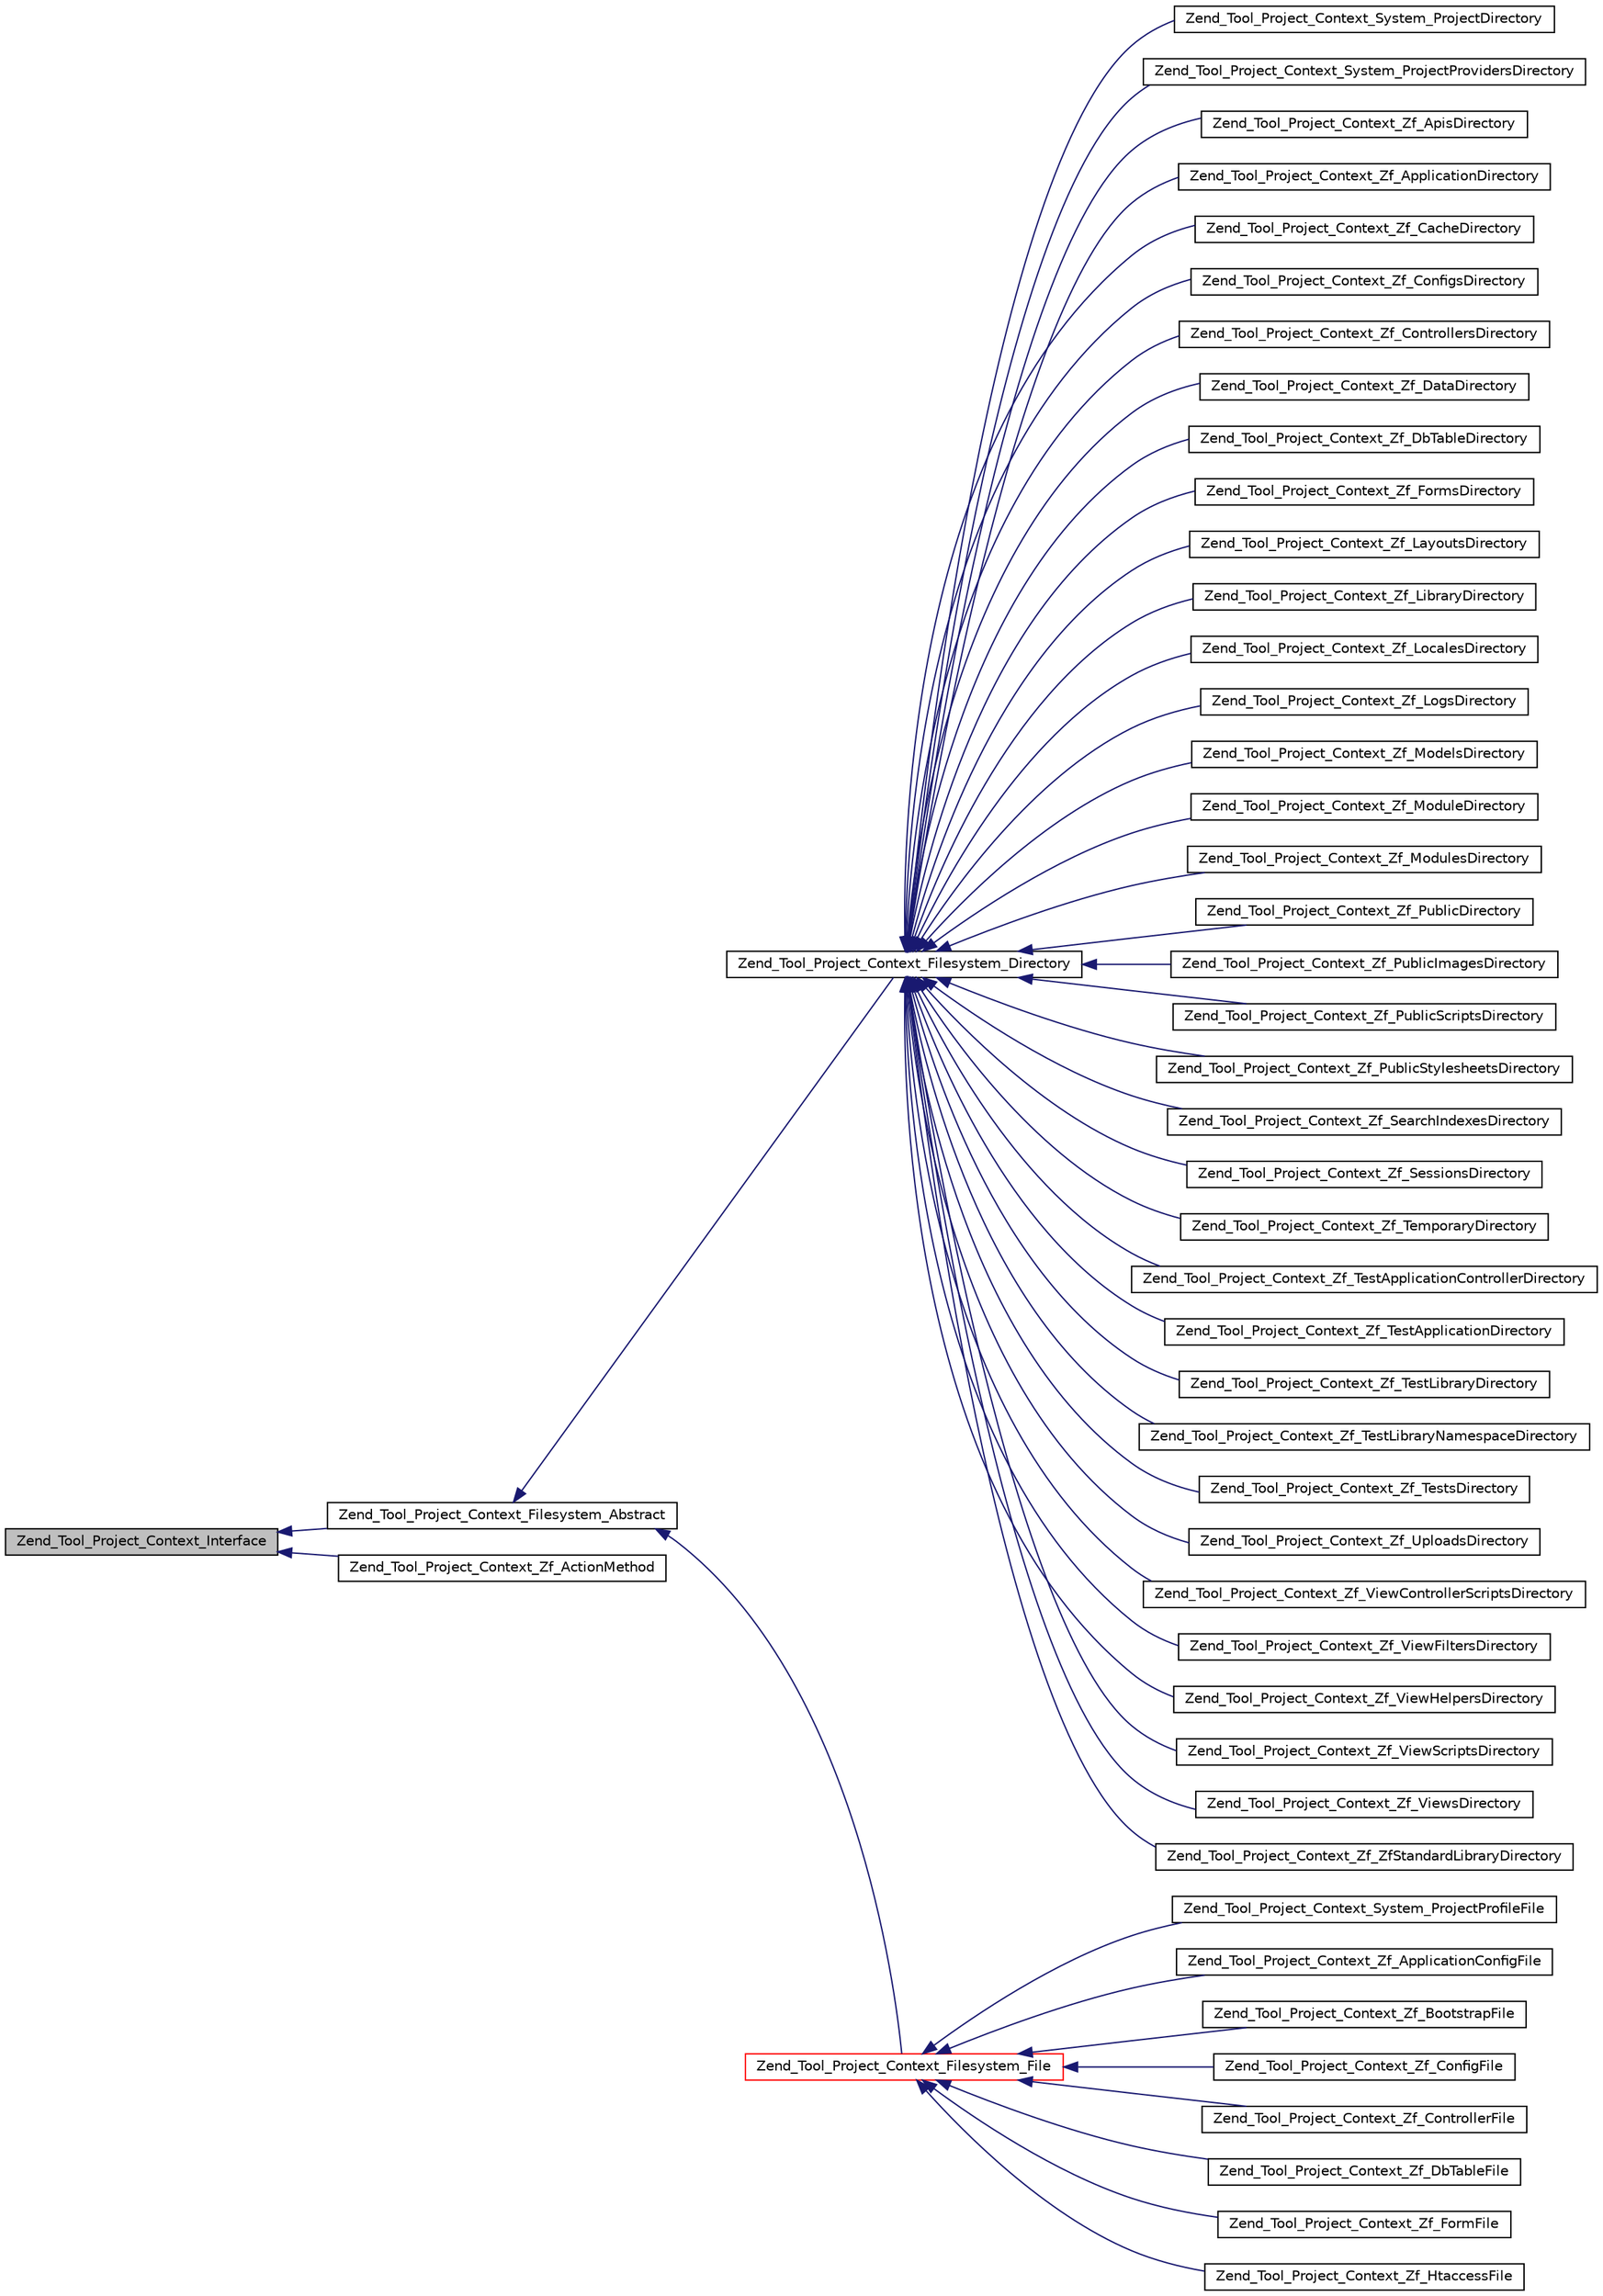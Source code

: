 digraph G
{
  edge [fontname="Helvetica",fontsize="10",labelfontname="Helvetica",labelfontsize="10"];
  node [fontname="Helvetica",fontsize="10",shape=record];
  rankdir="LR";
  Node1 [label="Zend_Tool_Project_Context_Interface",height=0.2,width=0.4,color="black", fillcolor="grey75", style="filled" fontcolor="black"];
  Node1 -> Node2 [dir="back",color="midnightblue",fontsize="10",style="solid",fontname="Helvetica"];
  Node2 [label="Zend_Tool_Project_Context_Filesystem_Abstract",height=0.2,width=0.4,color="black", fillcolor="white", style="filled",URL="$class_zend___tool___project___context___filesystem___abstract.html"];
  Node2 -> Node3 [dir="back",color="midnightblue",fontsize="10",style="solid",fontname="Helvetica"];
  Node3 [label="Zend_Tool_Project_Context_Filesystem_Directory",height=0.2,width=0.4,color="black", fillcolor="white", style="filled",URL="$class_zend___tool___project___context___filesystem___directory.html"];
  Node3 -> Node4 [dir="back",color="midnightblue",fontsize="10",style="solid",fontname="Helvetica"];
  Node4 [label="Zend_Tool_Project_Context_System_ProjectDirectory",height=0.2,width=0.4,color="black", fillcolor="white", style="filled",URL="$class_zend___tool___project___context___system___project_directory.html"];
  Node3 -> Node5 [dir="back",color="midnightblue",fontsize="10",style="solid",fontname="Helvetica"];
  Node5 [label="Zend_Tool_Project_Context_System_ProjectProvidersDirectory",height=0.2,width=0.4,color="black", fillcolor="white", style="filled",URL="$class_zend___tool___project___context___system___project_providers_directory.html"];
  Node3 -> Node6 [dir="back",color="midnightblue",fontsize="10",style="solid",fontname="Helvetica"];
  Node6 [label="Zend_Tool_Project_Context_Zf_ApisDirectory",height=0.2,width=0.4,color="black", fillcolor="white", style="filled",URL="$class_zend___tool___project___context___zf___apis_directory.html"];
  Node3 -> Node7 [dir="back",color="midnightblue",fontsize="10",style="solid",fontname="Helvetica"];
  Node7 [label="Zend_Tool_Project_Context_Zf_ApplicationDirectory",height=0.2,width=0.4,color="black", fillcolor="white", style="filled",URL="$class_zend___tool___project___context___zf___application_directory.html"];
  Node3 -> Node8 [dir="back",color="midnightblue",fontsize="10",style="solid",fontname="Helvetica"];
  Node8 [label="Zend_Tool_Project_Context_Zf_CacheDirectory",height=0.2,width=0.4,color="black", fillcolor="white", style="filled",URL="$class_zend___tool___project___context___zf___cache_directory.html"];
  Node3 -> Node9 [dir="back",color="midnightblue",fontsize="10",style="solid",fontname="Helvetica"];
  Node9 [label="Zend_Tool_Project_Context_Zf_ConfigsDirectory",height=0.2,width=0.4,color="black", fillcolor="white", style="filled",URL="$class_zend___tool___project___context___zf___configs_directory.html"];
  Node3 -> Node10 [dir="back",color="midnightblue",fontsize="10",style="solid",fontname="Helvetica"];
  Node10 [label="Zend_Tool_Project_Context_Zf_ControllersDirectory",height=0.2,width=0.4,color="black", fillcolor="white", style="filled",URL="$class_zend___tool___project___context___zf___controllers_directory.html"];
  Node3 -> Node11 [dir="back",color="midnightblue",fontsize="10",style="solid",fontname="Helvetica"];
  Node11 [label="Zend_Tool_Project_Context_Zf_DataDirectory",height=0.2,width=0.4,color="black", fillcolor="white", style="filled",URL="$class_zend___tool___project___context___zf___data_directory.html"];
  Node3 -> Node12 [dir="back",color="midnightblue",fontsize="10",style="solid",fontname="Helvetica"];
  Node12 [label="Zend_Tool_Project_Context_Zf_DbTableDirectory",height=0.2,width=0.4,color="black", fillcolor="white", style="filled",URL="$class_zend___tool___project___context___zf___db_table_directory.html"];
  Node3 -> Node13 [dir="back",color="midnightblue",fontsize="10",style="solid",fontname="Helvetica"];
  Node13 [label="Zend_Tool_Project_Context_Zf_FormsDirectory",height=0.2,width=0.4,color="black", fillcolor="white", style="filled",URL="$class_zend___tool___project___context___zf___forms_directory.html"];
  Node3 -> Node14 [dir="back",color="midnightblue",fontsize="10",style="solid",fontname="Helvetica"];
  Node14 [label="Zend_Tool_Project_Context_Zf_LayoutsDirectory",height=0.2,width=0.4,color="black", fillcolor="white", style="filled",URL="$class_zend___tool___project___context___zf___layouts_directory.html"];
  Node3 -> Node15 [dir="back",color="midnightblue",fontsize="10",style="solid",fontname="Helvetica"];
  Node15 [label="Zend_Tool_Project_Context_Zf_LibraryDirectory",height=0.2,width=0.4,color="black", fillcolor="white", style="filled",URL="$class_zend___tool___project___context___zf___library_directory.html"];
  Node3 -> Node16 [dir="back",color="midnightblue",fontsize="10",style="solid",fontname="Helvetica"];
  Node16 [label="Zend_Tool_Project_Context_Zf_LocalesDirectory",height=0.2,width=0.4,color="black", fillcolor="white", style="filled",URL="$class_zend___tool___project___context___zf___locales_directory.html"];
  Node3 -> Node17 [dir="back",color="midnightblue",fontsize="10",style="solid",fontname="Helvetica"];
  Node17 [label="Zend_Tool_Project_Context_Zf_LogsDirectory",height=0.2,width=0.4,color="black", fillcolor="white", style="filled",URL="$class_zend___tool___project___context___zf___logs_directory.html"];
  Node3 -> Node18 [dir="back",color="midnightblue",fontsize="10",style="solid",fontname="Helvetica"];
  Node18 [label="Zend_Tool_Project_Context_Zf_ModelsDirectory",height=0.2,width=0.4,color="black", fillcolor="white", style="filled",URL="$class_zend___tool___project___context___zf___models_directory.html"];
  Node3 -> Node19 [dir="back",color="midnightblue",fontsize="10",style="solid",fontname="Helvetica"];
  Node19 [label="Zend_Tool_Project_Context_Zf_ModuleDirectory",height=0.2,width=0.4,color="black", fillcolor="white", style="filled",URL="$class_zend___tool___project___context___zf___module_directory.html"];
  Node3 -> Node20 [dir="back",color="midnightblue",fontsize="10",style="solid",fontname="Helvetica"];
  Node20 [label="Zend_Tool_Project_Context_Zf_ModulesDirectory",height=0.2,width=0.4,color="black", fillcolor="white", style="filled",URL="$class_zend___tool___project___context___zf___modules_directory.html"];
  Node3 -> Node21 [dir="back",color="midnightblue",fontsize="10",style="solid",fontname="Helvetica"];
  Node21 [label="Zend_Tool_Project_Context_Zf_PublicDirectory",height=0.2,width=0.4,color="black", fillcolor="white", style="filled",URL="$class_zend___tool___project___context___zf___public_directory.html"];
  Node3 -> Node22 [dir="back",color="midnightblue",fontsize="10",style="solid",fontname="Helvetica"];
  Node22 [label="Zend_Tool_Project_Context_Zf_PublicImagesDirectory",height=0.2,width=0.4,color="black", fillcolor="white", style="filled",URL="$class_zend___tool___project___context___zf___public_images_directory.html"];
  Node3 -> Node23 [dir="back",color="midnightblue",fontsize="10",style="solid",fontname="Helvetica"];
  Node23 [label="Zend_Tool_Project_Context_Zf_PublicScriptsDirectory",height=0.2,width=0.4,color="black", fillcolor="white", style="filled",URL="$class_zend___tool___project___context___zf___public_scripts_directory.html"];
  Node3 -> Node24 [dir="back",color="midnightblue",fontsize="10",style="solid",fontname="Helvetica"];
  Node24 [label="Zend_Tool_Project_Context_Zf_PublicStylesheetsDirectory",height=0.2,width=0.4,color="black", fillcolor="white", style="filled",URL="$class_zend___tool___project___context___zf___public_stylesheets_directory.html"];
  Node3 -> Node25 [dir="back",color="midnightblue",fontsize="10",style="solid",fontname="Helvetica"];
  Node25 [label="Zend_Tool_Project_Context_Zf_SearchIndexesDirectory",height=0.2,width=0.4,color="black", fillcolor="white", style="filled",URL="$class_zend___tool___project___context___zf___search_indexes_directory.html"];
  Node3 -> Node26 [dir="back",color="midnightblue",fontsize="10",style="solid",fontname="Helvetica"];
  Node26 [label="Zend_Tool_Project_Context_Zf_SessionsDirectory",height=0.2,width=0.4,color="black", fillcolor="white", style="filled",URL="$class_zend___tool___project___context___zf___sessions_directory.html"];
  Node3 -> Node27 [dir="back",color="midnightblue",fontsize="10",style="solid",fontname="Helvetica"];
  Node27 [label="Zend_Tool_Project_Context_Zf_TemporaryDirectory",height=0.2,width=0.4,color="black", fillcolor="white", style="filled",URL="$class_zend___tool___project___context___zf___temporary_directory.html"];
  Node3 -> Node28 [dir="back",color="midnightblue",fontsize="10",style="solid",fontname="Helvetica"];
  Node28 [label="Zend_Tool_Project_Context_Zf_TestApplicationControllerDirectory",height=0.2,width=0.4,color="black", fillcolor="white", style="filled",URL="$class_zend___tool___project___context___zf___test_application_controller_directory.html"];
  Node3 -> Node29 [dir="back",color="midnightblue",fontsize="10",style="solid",fontname="Helvetica"];
  Node29 [label="Zend_Tool_Project_Context_Zf_TestApplicationDirectory",height=0.2,width=0.4,color="black", fillcolor="white", style="filled",URL="$class_zend___tool___project___context___zf___test_application_directory.html"];
  Node3 -> Node30 [dir="back",color="midnightblue",fontsize="10",style="solid",fontname="Helvetica"];
  Node30 [label="Zend_Tool_Project_Context_Zf_TestLibraryDirectory",height=0.2,width=0.4,color="black", fillcolor="white", style="filled",URL="$class_zend___tool___project___context___zf___test_library_directory.html"];
  Node3 -> Node31 [dir="back",color="midnightblue",fontsize="10",style="solid",fontname="Helvetica"];
  Node31 [label="Zend_Tool_Project_Context_Zf_TestLibraryNamespaceDirectory",height=0.2,width=0.4,color="black", fillcolor="white", style="filled",URL="$class_zend___tool___project___context___zf___test_library_namespace_directory.html"];
  Node3 -> Node32 [dir="back",color="midnightblue",fontsize="10",style="solid",fontname="Helvetica"];
  Node32 [label="Zend_Tool_Project_Context_Zf_TestsDirectory",height=0.2,width=0.4,color="black", fillcolor="white", style="filled",URL="$class_zend___tool___project___context___zf___tests_directory.html"];
  Node3 -> Node33 [dir="back",color="midnightblue",fontsize="10",style="solid",fontname="Helvetica"];
  Node33 [label="Zend_Tool_Project_Context_Zf_UploadsDirectory",height=0.2,width=0.4,color="black", fillcolor="white", style="filled",URL="$class_zend___tool___project___context___zf___uploads_directory.html"];
  Node3 -> Node34 [dir="back",color="midnightblue",fontsize="10",style="solid",fontname="Helvetica"];
  Node34 [label="Zend_Tool_Project_Context_Zf_ViewControllerScriptsDirectory",height=0.2,width=0.4,color="black", fillcolor="white", style="filled",URL="$class_zend___tool___project___context___zf___view_controller_scripts_directory.html"];
  Node3 -> Node35 [dir="back",color="midnightblue",fontsize="10",style="solid",fontname="Helvetica"];
  Node35 [label="Zend_Tool_Project_Context_Zf_ViewFiltersDirectory",height=0.2,width=0.4,color="black", fillcolor="white", style="filled",URL="$class_zend___tool___project___context___zf___view_filters_directory.html"];
  Node3 -> Node36 [dir="back",color="midnightblue",fontsize="10",style="solid",fontname="Helvetica"];
  Node36 [label="Zend_Tool_Project_Context_Zf_ViewHelpersDirectory",height=0.2,width=0.4,color="black", fillcolor="white", style="filled",URL="$class_zend___tool___project___context___zf___view_helpers_directory.html"];
  Node3 -> Node37 [dir="back",color="midnightblue",fontsize="10",style="solid",fontname="Helvetica"];
  Node37 [label="Zend_Tool_Project_Context_Zf_ViewScriptsDirectory",height=0.2,width=0.4,color="black", fillcolor="white", style="filled",URL="$class_zend___tool___project___context___zf___view_scripts_directory.html"];
  Node3 -> Node38 [dir="back",color="midnightblue",fontsize="10",style="solid",fontname="Helvetica"];
  Node38 [label="Zend_Tool_Project_Context_Zf_ViewsDirectory",height=0.2,width=0.4,color="black", fillcolor="white", style="filled",URL="$class_zend___tool___project___context___zf___views_directory.html"];
  Node3 -> Node39 [dir="back",color="midnightblue",fontsize="10",style="solid",fontname="Helvetica"];
  Node39 [label="Zend_Tool_Project_Context_Zf_ZfStandardLibraryDirectory",height=0.2,width=0.4,color="black", fillcolor="white", style="filled",URL="$class_zend___tool___project___context___zf___zf_standard_library_directory.html"];
  Node2 -> Node40 [dir="back",color="midnightblue",fontsize="10",style="solid",fontname="Helvetica"];
  Node40 [label="Zend_Tool_Project_Context_Filesystem_File",height=0.2,width=0.4,color="red", fillcolor="white", style="filled",URL="$class_zend___tool___project___context___filesystem___file.html"];
  Node40 -> Node41 [dir="back",color="midnightblue",fontsize="10",style="solid",fontname="Helvetica"];
  Node41 [label="Zend_Tool_Project_Context_System_ProjectProfileFile",height=0.2,width=0.4,color="black", fillcolor="white", style="filled",URL="$class_zend___tool___project___context___system___project_profile_file.html"];
  Node40 -> Node42 [dir="back",color="midnightblue",fontsize="10",style="solid",fontname="Helvetica"];
  Node42 [label="Zend_Tool_Project_Context_Zf_ApplicationConfigFile",height=0.2,width=0.4,color="black", fillcolor="white", style="filled",URL="$class_zend___tool___project___context___zf___application_config_file.html"];
  Node40 -> Node43 [dir="back",color="midnightblue",fontsize="10",style="solid",fontname="Helvetica"];
  Node43 [label="Zend_Tool_Project_Context_Zf_BootstrapFile",height=0.2,width=0.4,color="black", fillcolor="white", style="filled",URL="$class_zend___tool___project___context___zf___bootstrap_file.html"];
  Node40 -> Node44 [dir="back",color="midnightblue",fontsize="10",style="solid",fontname="Helvetica"];
  Node44 [label="Zend_Tool_Project_Context_Zf_ConfigFile",height=0.2,width=0.4,color="black", fillcolor="white", style="filled",URL="$class_zend___tool___project___context___zf___config_file.html"];
  Node40 -> Node45 [dir="back",color="midnightblue",fontsize="10",style="solid",fontname="Helvetica"];
  Node45 [label="Zend_Tool_Project_Context_Zf_ControllerFile",height=0.2,width=0.4,color="black", fillcolor="white", style="filled",URL="$class_zend___tool___project___context___zf___controller_file.html"];
  Node40 -> Node46 [dir="back",color="midnightblue",fontsize="10",style="solid",fontname="Helvetica"];
  Node46 [label="Zend_Tool_Project_Context_Zf_DbTableFile",height=0.2,width=0.4,color="black", fillcolor="white", style="filled",URL="$class_zend___tool___project___context___zf___db_table_file.html"];
  Node40 -> Node47 [dir="back",color="midnightblue",fontsize="10",style="solid",fontname="Helvetica"];
  Node47 [label="Zend_Tool_Project_Context_Zf_FormFile",height=0.2,width=0.4,color="black", fillcolor="white", style="filled",URL="$class_zend___tool___project___context___zf___form_file.html"];
  Node40 -> Node48 [dir="back",color="midnightblue",fontsize="10",style="solid",fontname="Helvetica"];
  Node48 [label="Zend_Tool_Project_Context_Zf_HtaccessFile",height=0.2,width=0.4,color="black", fillcolor="white", style="filled",URL="$class_zend___tool___project___context___zf___htaccess_file.html"];
  Node1 -> Node49 [dir="back",color="midnightblue",fontsize="10",style="solid",fontname="Helvetica"];
  Node49 [label="Zend_Tool_Project_Context_Zf_ActionMethod",height=0.2,width=0.4,color="black", fillcolor="white", style="filled",URL="$class_zend___tool___project___context___zf___action_method.html"];
}
